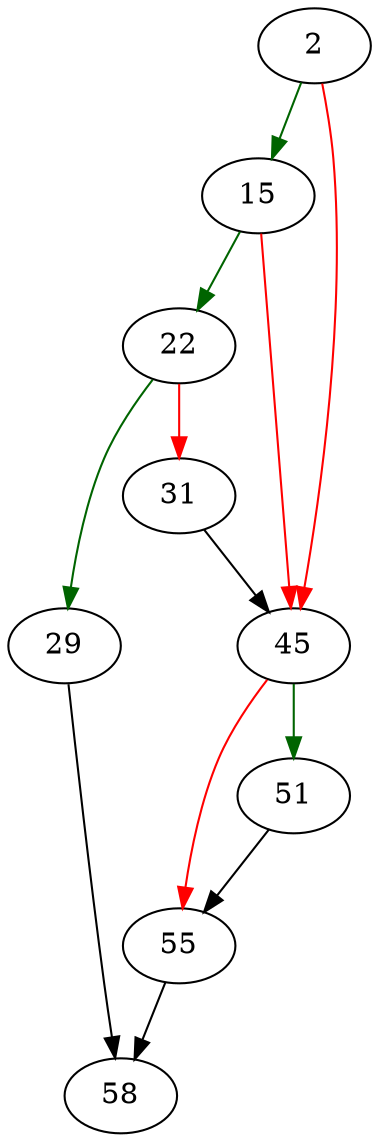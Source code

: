 strict digraph "pagerPagecount" {
	// Node definitions.
	2 [entry=true];
	15;
	45;
	22;
	29;
	31;
	58;
	51;
	55;

	// Edge definitions.
	2 -> 15 [
		color=darkgreen
		cond=true
	];
	2 -> 45 [
		color=red
		cond=false
	];
	15 -> 45 [
		color=red
		cond=false
	];
	15 -> 22 [
		color=darkgreen
		cond=true
	];
	45 -> 51 [
		color=darkgreen
		cond=true
	];
	45 -> 55 [
		color=red
		cond=false
	];
	22 -> 29 [
		color=darkgreen
		cond=true
	];
	22 -> 31 [
		color=red
		cond=false
	];
	29 -> 58;
	31 -> 45;
	51 -> 55;
	55 -> 58;
}